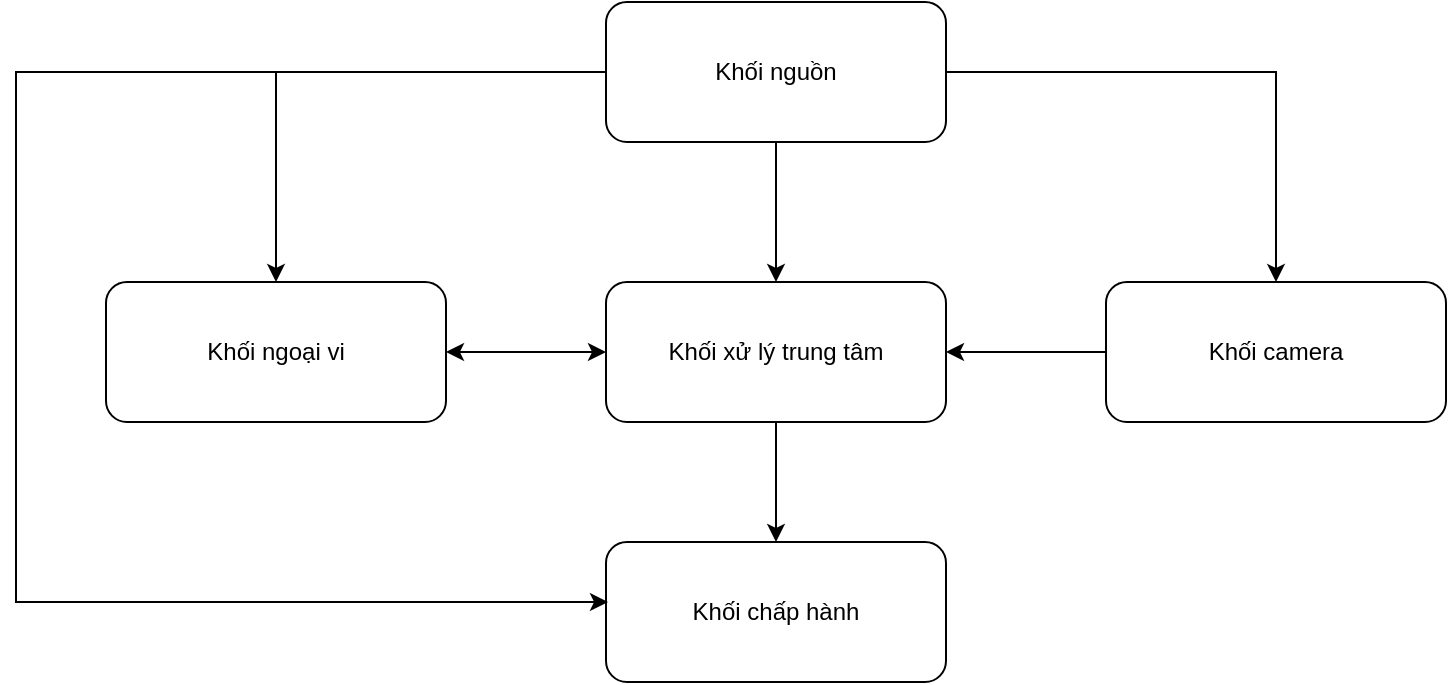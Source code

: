 <mxfile version="21.0.2" type="device"><diagram name="Page-1" id="TGEM3gK7gSsEwIdOWI1z"><mxGraphModel dx="1178" dy="796" grid="1" gridSize="10" guides="1" tooltips="1" connect="1" arrows="1" fold="1" page="1" pageScale="1" pageWidth="827" pageHeight="1169" math="0" shadow="0"><root><mxCell id="0"/><mxCell id="1" parent="0"/><mxCell id="PHNnRq50OFnyZHF3UXwI-9" style="edgeStyle=orthogonalEdgeStyle;rounded=0;orthogonalLoop=1;jettySize=auto;html=1;exitX=0.5;exitY=1;exitDx=0;exitDy=0;entryX=0.5;entryY=0;entryDx=0;entryDy=0;" edge="1" parent="1" source="PHNnRq50OFnyZHF3UXwI-1" target="PHNnRq50OFnyZHF3UXwI-4"><mxGeometry relative="1" as="geometry"/></mxCell><mxCell id="PHNnRq50OFnyZHF3UXwI-1" value="Khối xử lý trung tâm" style="rounded=1;whiteSpace=wrap;html=1;" vertex="1" parent="1"><mxGeometry x="350" y="370" width="170" height="70" as="geometry"/></mxCell><mxCell id="PHNnRq50OFnyZHF3UXwI-2" value="Khối camera" style="rounded=1;whiteSpace=wrap;html=1;" vertex="1" parent="1"><mxGeometry x="600" y="370" width="170" height="70" as="geometry"/></mxCell><mxCell id="PHNnRq50OFnyZHF3UXwI-3" value="Khối ngoại vi" style="rounded=1;whiteSpace=wrap;html=1;" vertex="1" parent="1"><mxGeometry x="100" y="370" width="170" height="70" as="geometry"/></mxCell><mxCell id="PHNnRq50OFnyZHF3UXwI-4" value="Khối chấp hành" style="rounded=1;whiteSpace=wrap;html=1;" vertex="1" parent="1"><mxGeometry x="350" y="500" width="170" height="70" as="geometry"/></mxCell><mxCell id="PHNnRq50OFnyZHF3UXwI-10" style="edgeStyle=orthogonalEdgeStyle;rounded=0;orthogonalLoop=1;jettySize=auto;html=1;exitX=0.5;exitY=1;exitDx=0;exitDy=0;entryX=0.5;entryY=0;entryDx=0;entryDy=0;" edge="1" parent="1" source="PHNnRq50OFnyZHF3UXwI-5" target="PHNnRq50OFnyZHF3UXwI-1"><mxGeometry relative="1" as="geometry"/></mxCell><mxCell id="PHNnRq50OFnyZHF3UXwI-11" style="edgeStyle=orthogonalEdgeStyle;rounded=0;orthogonalLoop=1;jettySize=auto;html=1;exitX=1;exitY=0.5;exitDx=0;exitDy=0;entryX=0.5;entryY=0;entryDx=0;entryDy=0;" edge="1" parent="1" source="PHNnRq50OFnyZHF3UXwI-5" target="PHNnRq50OFnyZHF3UXwI-2"><mxGeometry relative="1" as="geometry"/></mxCell><mxCell id="PHNnRq50OFnyZHF3UXwI-12" style="edgeStyle=orthogonalEdgeStyle;rounded=0;orthogonalLoop=1;jettySize=auto;html=1;exitX=0;exitY=0.5;exitDx=0;exitDy=0;entryX=0.5;entryY=0;entryDx=0;entryDy=0;" edge="1" parent="1" source="PHNnRq50OFnyZHF3UXwI-5" target="PHNnRq50OFnyZHF3UXwI-3"><mxGeometry relative="1" as="geometry"/></mxCell><mxCell id="PHNnRq50OFnyZHF3UXwI-5" value="Khối nguồn" style="rounded=1;whiteSpace=wrap;html=1;" vertex="1" parent="1"><mxGeometry x="350" y="230" width="170" height="70" as="geometry"/></mxCell><mxCell id="PHNnRq50OFnyZHF3UXwI-7" value="" style="endArrow=classic;html=1;rounded=0;exitX=0;exitY=0.5;exitDx=0;exitDy=0;entryX=1;entryY=0.5;entryDx=0;entryDy=0;" edge="1" parent="1" source="PHNnRq50OFnyZHF3UXwI-2" target="PHNnRq50OFnyZHF3UXwI-1"><mxGeometry width="50" height="50" relative="1" as="geometry"><mxPoint x="210" y="430" as="sourcePoint"/><mxPoint x="260" y="380" as="targetPoint"/></mxGeometry></mxCell><mxCell id="PHNnRq50OFnyZHF3UXwI-15" value="" style="endArrow=classic;html=1;rounded=0;" edge="1" parent="1"><mxGeometry width="50" height="50" relative="1" as="geometry"><mxPoint x="185" y="265" as="sourcePoint"/><mxPoint x="351" y="530" as="targetPoint"/><Array as="points"><mxPoint x="55" y="265"/><mxPoint x="55" y="530"/></Array></mxGeometry></mxCell><mxCell id="PHNnRq50OFnyZHF3UXwI-16" value="" style="endArrow=classic;startArrow=classic;html=1;rounded=0;entryX=0;entryY=0.5;entryDx=0;entryDy=0;exitX=1;exitY=0.5;exitDx=0;exitDy=0;" edge="1" parent="1" source="PHNnRq50OFnyZHF3UXwI-3" target="PHNnRq50OFnyZHF3UXwI-1"><mxGeometry width="50" height="50" relative="1" as="geometry"><mxPoint x="270" y="410" as="sourcePoint"/><mxPoint x="320" y="360" as="targetPoint"/></mxGeometry></mxCell></root></mxGraphModel></diagram></mxfile>